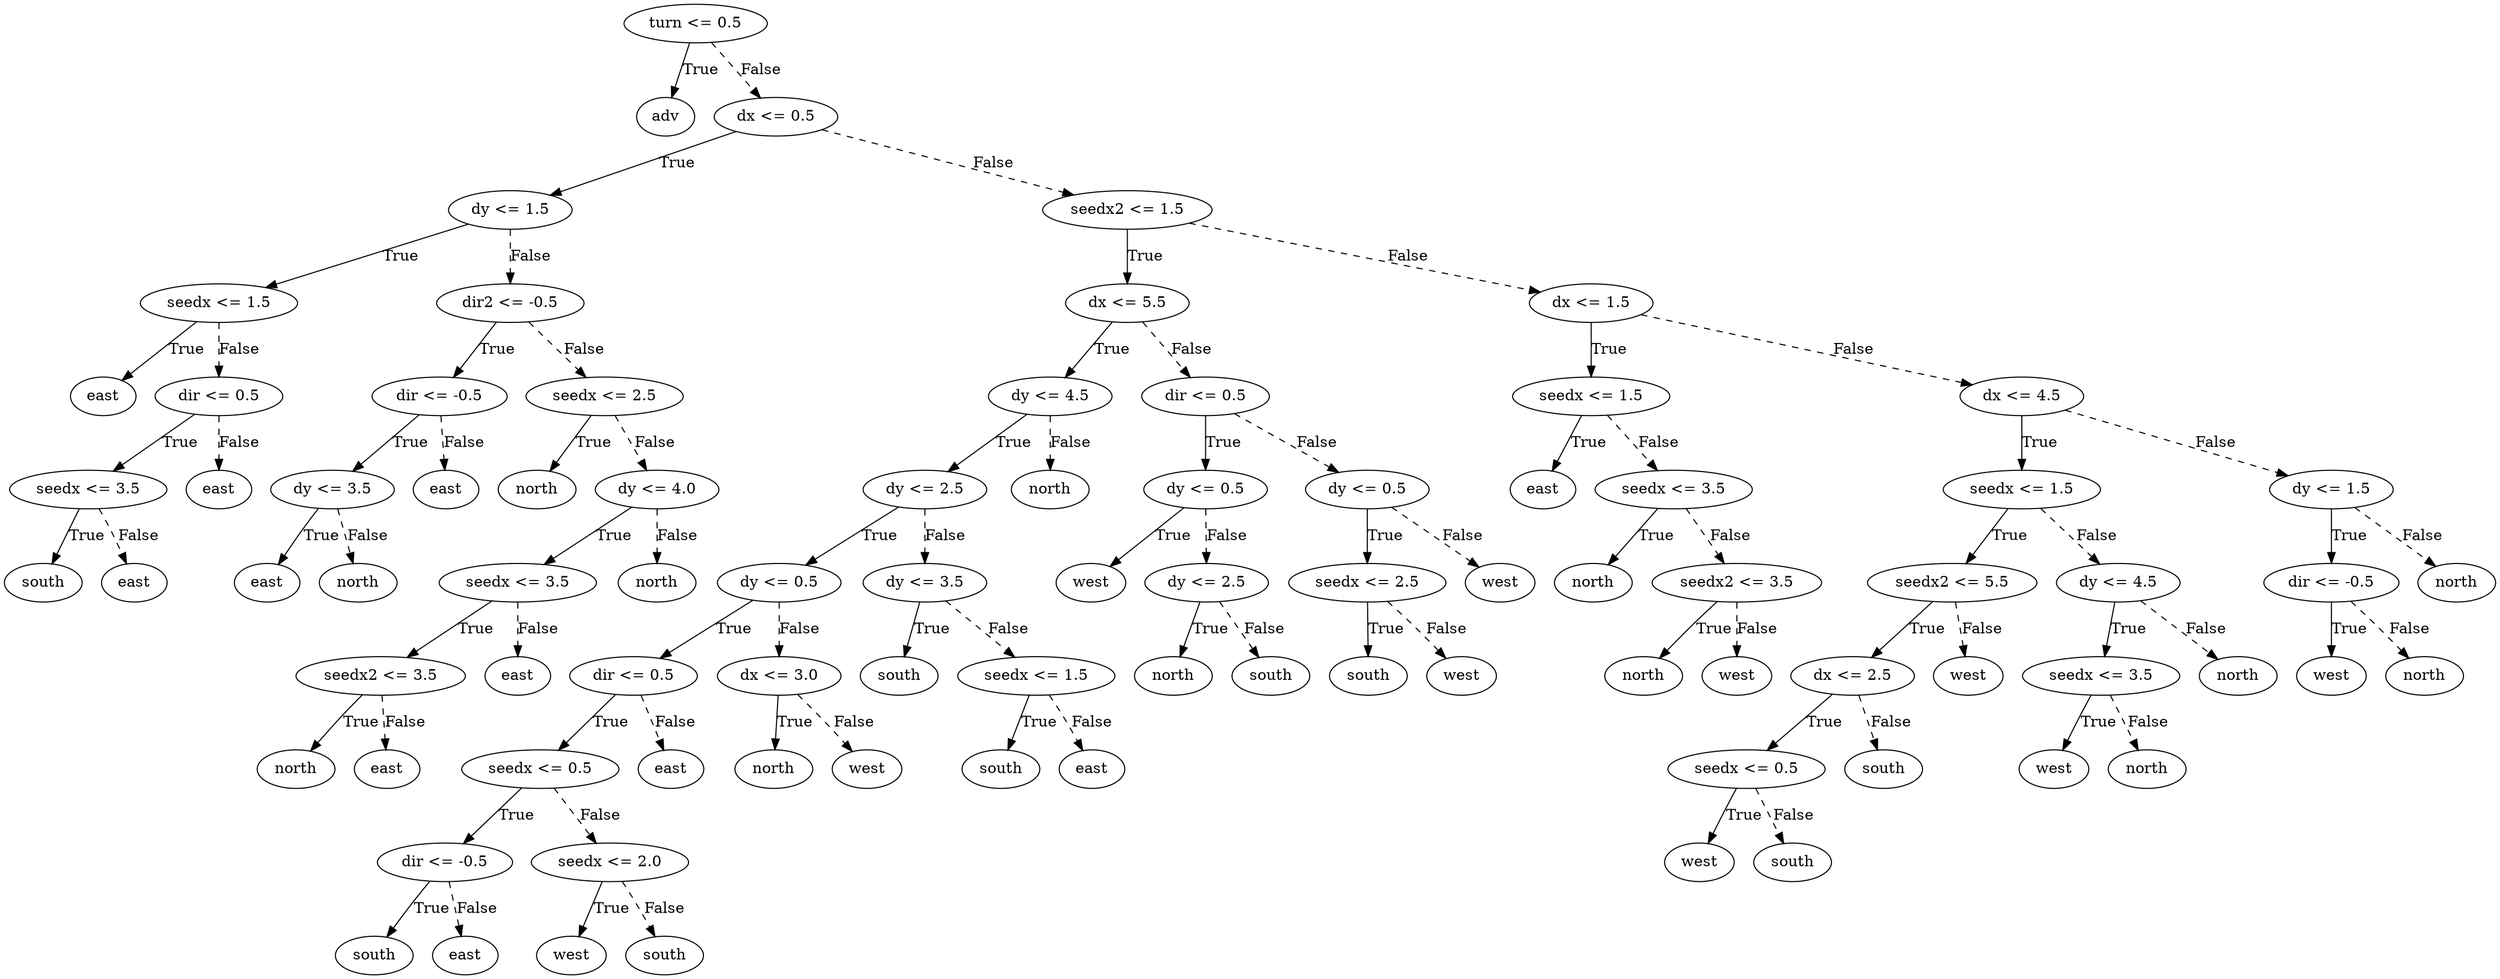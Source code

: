 digraph {
0 [label="turn <= 0.5"];
1 [label="adv"];
0 -> 1 [label="True"];
2 [label="dx <= 0.5"];
3 [label="dy <= 1.5"];
4 [label="seedx <= 1.5"];
5 [label="east"];
4 -> 5 [label="True"];
6 [label="dir <= 0.5"];
7 [label="seedx <= 3.5"];
8 [label="south"];
7 -> 8 [label="True"];
9 [label="east"];
7 -> 9 [style="dashed", label="False"];
6 -> 7 [label="True"];
10 [label="east"];
6 -> 10 [style="dashed", label="False"];
4 -> 6 [style="dashed", label="False"];
3 -> 4 [label="True"];
11 [label="dir2 <= -0.5"];
12 [label="dir <= -0.5"];
13 [label="dy <= 3.5"];
14 [label="east"];
13 -> 14 [label="True"];
15 [label="north"];
13 -> 15 [style="dashed", label="False"];
12 -> 13 [label="True"];
16 [label="east"];
12 -> 16 [style="dashed", label="False"];
11 -> 12 [label="True"];
17 [label="seedx <= 2.5"];
18 [label="north"];
17 -> 18 [label="True"];
19 [label="dy <= 4.0"];
20 [label="seedx <= 3.5"];
21 [label="seedx2 <= 3.5"];
22 [label="north"];
21 -> 22 [label="True"];
23 [label="east"];
21 -> 23 [style="dashed", label="False"];
20 -> 21 [label="True"];
24 [label="east"];
20 -> 24 [style="dashed", label="False"];
19 -> 20 [label="True"];
25 [label="north"];
19 -> 25 [style="dashed", label="False"];
17 -> 19 [style="dashed", label="False"];
11 -> 17 [style="dashed", label="False"];
3 -> 11 [style="dashed", label="False"];
2 -> 3 [label="True"];
26 [label="seedx2 <= 1.5"];
27 [label="dx <= 5.5"];
28 [label="dy <= 4.5"];
29 [label="dy <= 2.5"];
30 [label="dy <= 0.5"];
31 [label="dir <= 0.5"];
32 [label="seedx <= 0.5"];
33 [label="dir <= -0.5"];
34 [label="south"];
33 -> 34 [label="True"];
35 [label="east"];
33 -> 35 [style="dashed", label="False"];
32 -> 33 [label="True"];
36 [label="seedx <= 2.0"];
37 [label="west"];
36 -> 37 [label="True"];
38 [label="south"];
36 -> 38 [style="dashed", label="False"];
32 -> 36 [style="dashed", label="False"];
31 -> 32 [label="True"];
39 [label="east"];
31 -> 39 [style="dashed", label="False"];
30 -> 31 [label="True"];
40 [label="dx <= 3.0"];
41 [label="north"];
40 -> 41 [label="True"];
42 [label="west"];
40 -> 42 [style="dashed", label="False"];
30 -> 40 [style="dashed", label="False"];
29 -> 30 [label="True"];
43 [label="dy <= 3.5"];
44 [label="south"];
43 -> 44 [label="True"];
45 [label="seedx <= 1.5"];
46 [label="south"];
45 -> 46 [label="True"];
47 [label="east"];
45 -> 47 [style="dashed", label="False"];
43 -> 45 [style="dashed", label="False"];
29 -> 43 [style="dashed", label="False"];
28 -> 29 [label="True"];
48 [label="north"];
28 -> 48 [style="dashed", label="False"];
27 -> 28 [label="True"];
49 [label="dir <= 0.5"];
50 [label="dy <= 0.5"];
51 [label="west"];
50 -> 51 [label="True"];
52 [label="dy <= 2.5"];
53 [label="north"];
52 -> 53 [label="True"];
54 [label="south"];
52 -> 54 [style="dashed", label="False"];
50 -> 52 [style="dashed", label="False"];
49 -> 50 [label="True"];
55 [label="dy <= 0.5"];
56 [label="seedx <= 2.5"];
57 [label="south"];
56 -> 57 [label="True"];
58 [label="west"];
56 -> 58 [style="dashed", label="False"];
55 -> 56 [label="True"];
59 [label="west"];
55 -> 59 [style="dashed", label="False"];
49 -> 55 [style="dashed", label="False"];
27 -> 49 [style="dashed", label="False"];
26 -> 27 [label="True"];
60 [label="dx <= 1.5"];
61 [label="seedx <= 1.5"];
62 [label="east"];
61 -> 62 [label="True"];
63 [label="seedx <= 3.5"];
64 [label="north"];
63 -> 64 [label="True"];
65 [label="seedx2 <= 3.5"];
66 [label="north"];
65 -> 66 [label="True"];
67 [label="west"];
65 -> 67 [style="dashed", label="False"];
63 -> 65 [style="dashed", label="False"];
61 -> 63 [style="dashed", label="False"];
60 -> 61 [label="True"];
68 [label="dx <= 4.5"];
69 [label="seedx <= 1.5"];
70 [label="seedx2 <= 5.5"];
71 [label="dx <= 2.5"];
72 [label="seedx <= 0.5"];
73 [label="west"];
72 -> 73 [label="True"];
74 [label="south"];
72 -> 74 [style="dashed", label="False"];
71 -> 72 [label="True"];
75 [label="south"];
71 -> 75 [style="dashed", label="False"];
70 -> 71 [label="True"];
76 [label="west"];
70 -> 76 [style="dashed", label="False"];
69 -> 70 [label="True"];
77 [label="dy <= 4.5"];
78 [label="seedx <= 3.5"];
79 [label="west"];
78 -> 79 [label="True"];
80 [label="north"];
78 -> 80 [style="dashed", label="False"];
77 -> 78 [label="True"];
81 [label="north"];
77 -> 81 [style="dashed", label="False"];
69 -> 77 [style="dashed", label="False"];
68 -> 69 [label="True"];
82 [label="dy <= 1.5"];
83 [label="dir <= -0.5"];
84 [label="west"];
83 -> 84 [label="True"];
85 [label="north"];
83 -> 85 [style="dashed", label="False"];
82 -> 83 [label="True"];
86 [label="north"];
82 -> 86 [style="dashed", label="False"];
68 -> 82 [style="dashed", label="False"];
60 -> 68 [style="dashed", label="False"];
26 -> 60 [style="dashed", label="False"];
2 -> 26 [style="dashed", label="False"];
0 -> 2 [style="dashed", label="False"];

}
